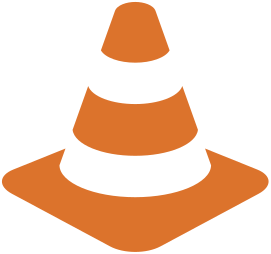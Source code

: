 <?xml version="1.0"?>
<!DOCTYPE ipe SYSTEM "ipe.dtd">
<ipe version="70005" creator="svgtoipe 20190602">
<ipestyle>
<layout paper="95 95" frame="95 95" origin="0 0" crop="no"/>
<opacity name="10%" value="0.10"/>
<opacity name="20%" value="0.20"/>
<opacity name="30%" value="0.30"/>
<opacity name="40%" value="0.40"/>
<opacity name="50%" value="0.50"/>
<opacity name="60%" value="0.60"/>
<opacity name="70%" value="0.70"/>
<opacity name="80%" value="0.80"/>
<opacity name="90%" value="0.90"/>
<pathstyle cap="0" join="0" fillrule="wind"/>
</ipestyle>
<page>
<group matrix="1 0 0 -1 0 95.999">
<path fill="0.862745 0.45098 0.172549">
47.998 58.392 m
59.949 58.392 69.953 54.331 70.559 49.03 c
68.782 44.045 66.844 38.609 64.94 33.266 c
63.618 37.077 56.317 39.764 47.999 39.764 c
39.683 39.764 32.382 37.076 31.058 33.267 c
29.154 38.609 27.218 44.044 25.441 49.03 c
26.045 54.331 36.047 58.392 47.998 58.392 c
h
47.998 24.866 m
53.615 24.866 58.834 23.127 60.361 20.427 c
58.256 14.514 56.447 9.441 55.304 6.24 c
54.545 4.107 51.103 2.999 47.998 2.999 c
44.893 2.999 41.451 4.107 40.691 6.24 c
39.55 9.441 37.742 14.514 35.634 20.427 c
37.162 23.127 42.383 24.866 47.998 24.866 c
h
91.902 63.331 m
73.125 55.768 l
75.287 61.801 l
75.178 68.195 62.766 73.29 47.998 73.29 c
33.232 73.29 20.818 68.195 20.711 61.801 c
22.871 55.768 l
4.096 63.331 l
-1.168 65.452 -1.388 69.38 3.606 72.057 c
38.918 90.992 l
43.912 93.669 52.086 93.669 57.08 90.992 c
92.392 72.057 l
97.387 69.38 97.166 65.452 91.902 63.331 c
h
</path>
</group>
</page>
</ipe>
